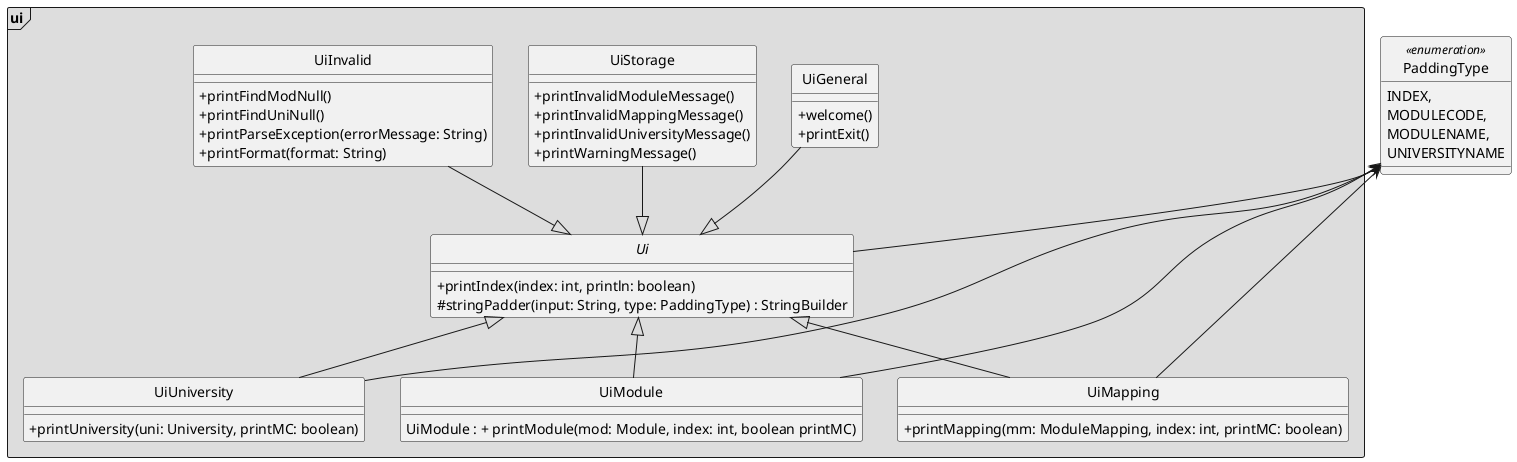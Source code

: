 @startuml
'https://plantuml.com/class-diagram
hide circle
skinparam classAttributeIconSize 0
skinparam groupInheritance 1
skinparam maxLength 128

package "ui" <<Frame>> #DDDDDD {
    abstract class Ui {
    + printIndex(index: int, println: boolean)
    # stringPadder(input: String, type: PaddingType) : StringBuilder
    }

    class UiModule extends Ui{
    UiModule : + printModule(mod: Module, index: int, boolean printMC)
    }

    class UiMapping extends Ui {
    + printMapping(mm: ModuleMapping, index: int, printMC: boolean)
    }

    class UiUniversity extends Ui {
    + printUniversity(uni: University, printMC: boolean)
    }

UiInvalid --|> Ui
    class UiInvalid {
    + printFindModNull()
    + printFindUniNull()
    + printParseException(errorMessage: String)
    + printFormat(format: String)
    }

UiGeneral --|> Ui
    class UiGeneral {
    + welcome()
    + printExit()
    }

UiStorage --|> Ui
    class UiStorage {
    + printInvalidModuleMessage()
    + printInvalidMappingMessage()
    + printInvalidUniversityMessage()
    + printWarningMessage()
    }
}

PaddingType <-- Ui
PaddingType <-- UiModule
PaddingType <-- UiMapping
PaddingType <-- UiUniversity
enum PaddingType <<enumeration>> {
    INDEX,
    MODULECODE,
    MODULENAME,
    UNIVERSITYNAME
}

@enduml